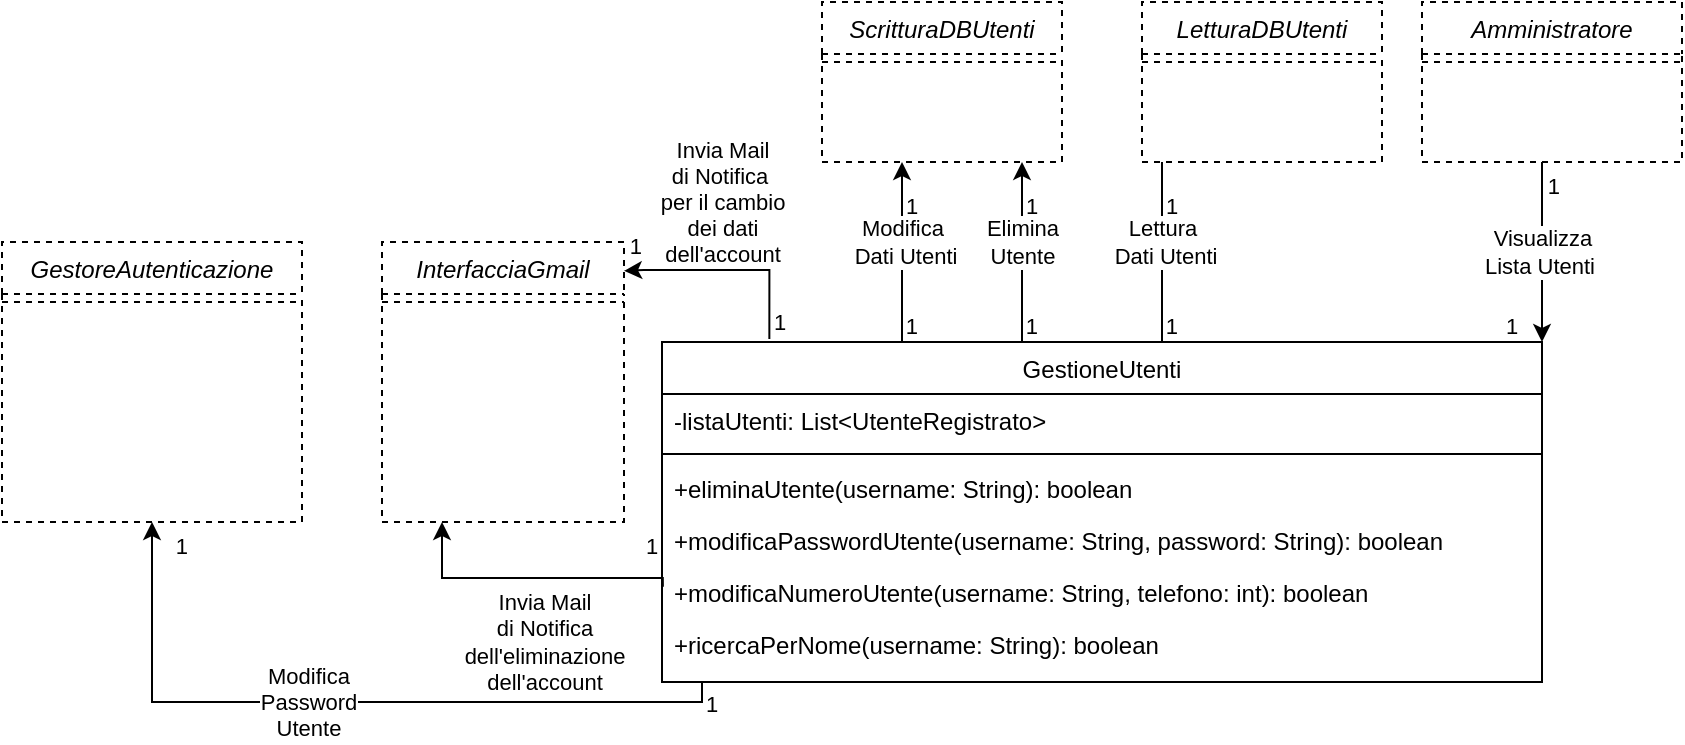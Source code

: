 <mxfile version="14.6.13" type="device"><diagram id="6KEKltcdRm4uNsxKwnnW" name="Pagina-1"><mxGraphModel dx="1551" dy="2805" grid="1" gridSize="10" guides="1" tooltips="1" connect="1" arrows="1" fold="1" page="1" pageScale="1" pageWidth="1169" pageHeight="827" math="0" shadow="0"><root><mxCell id="0"/><mxCell id="1" parent="0"/><mxCell id="XAG8EW1NxY2nVQ0oeTx2-1" value="GestioneUtenti" style="swimlane;fontStyle=0;align=center;verticalAlign=top;childLayout=stackLayout;horizontal=1;startSize=26;horizontalStack=0;resizeParent=1;resizeLast=0;collapsible=1;marginBottom=0;rounded=0;shadow=0;strokeWidth=1;" parent="1" vertex="1"><mxGeometry x="1200" y="-720" width="440" height="170" as="geometry"><mxRectangle x="1080" y="-1080" width="170" height="26" as="alternateBounds"/></mxGeometry></mxCell><mxCell id="XAG8EW1NxY2nVQ0oeTx2-2" value="-listaUtenti: List&lt;UtenteRegistrato&gt;" style="text;align=left;verticalAlign=top;spacingLeft=4;spacingRight=4;overflow=hidden;rotatable=0;points=[[0,0.5],[1,0.5]];portConstraint=eastwest;" parent="XAG8EW1NxY2nVQ0oeTx2-1" vertex="1"><mxGeometry y="26" width="440" height="26" as="geometry"/></mxCell><mxCell id="XAG8EW1NxY2nVQ0oeTx2-3" value="" style="line;html=1;strokeWidth=1;align=left;verticalAlign=middle;spacingTop=-1;spacingLeft=3;spacingRight=3;rotatable=0;labelPosition=right;points=[];portConstraint=eastwest;" parent="XAG8EW1NxY2nVQ0oeTx2-1" vertex="1"><mxGeometry y="52" width="440" height="8" as="geometry"/></mxCell><mxCell id="XAG8EW1NxY2nVQ0oeTx2-4" value="+eliminaUtente(username: String): boolean" style="text;align=left;verticalAlign=top;spacingLeft=4;spacingRight=4;overflow=hidden;rotatable=0;points=[[0,0.5],[1,0.5]];portConstraint=eastwest;" parent="XAG8EW1NxY2nVQ0oeTx2-1" vertex="1"><mxGeometry y="60" width="440" height="26" as="geometry"/></mxCell><mxCell id="XAG8EW1NxY2nVQ0oeTx2-5" value="+modificaPasswordUtente(username: String, password: String): boolean" style="text;align=left;verticalAlign=top;spacingLeft=4;spacingRight=4;overflow=hidden;rotatable=0;points=[[0,0.5],[1,0.5]];portConstraint=eastwest;" parent="XAG8EW1NxY2nVQ0oeTx2-1" vertex="1"><mxGeometry y="86" width="440" height="26" as="geometry"/></mxCell><mxCell id="XAG8EW1NxY2nVQ0oeTx2-6" value="+modificaNumeroUtente(username: String, telefono: int): boolean" style="text;align=left;verticalAlign=top;spacingLeft=4;spacingRight=4;overflow=hidden;rotatable=0;points=[[0,0.5],[1,0.5]];portConstraint=eastwest;" parent="XAG8EW1NxY2nVQ0oeTx2-1" vertex="1"><mxGeometry y="112" width="440" height="26" as="geometry"/></mxCell><mxCell id="9U9NWw03Tqe6q0pu66w_-1" value="+ricercaPerNome(username: String): boolean" style="text;align=left;verticalAlign=top;spacingLeft=4;spacingRight=4;overflow=hidden;rotatable=0;points=[[0,0.5],[1,0.5]];portConstraint=eastwest;" vertex="1" parent="XAG8EW1NxY2nVQ0oeTx2-1"><mxGeometry y="138" width="440" height="26" as="geometry"/></mxCell><mxCell id="XAG8EW1NxY2nVQ0oeTx2-7" value="ScritturaDBUtenti" style="swimlane;fontStyle=2;align=center;verticalAlign=top;childLayout=stackLayout;horizontal=1;startSize=26;horizontalStack=0;resizeParent=1;resizeLast=0;collapsible=1;marginBottom=0;rounded=0;shadow=0;strokeWidth=1;dashed=1;" parent="1" vertex="1"><mxGeometry x="1280" y="-890" width="120" height="80" as="geometry"><mxRectangle x="625" y="-1170" width="160" height="26" as="alternateBounds"/></mxGeometry></mxCell><mxCell id="XAG8EW1NxY2nVQ0oeTx2-8" value="" style="line;html=1;strokeWidth=1;align=left;verticalAlign=middle;spacingTop=-1;spacingLeft=3;spacingRight=3;rotatable=0;labelPosition=right;points=[];portConstraint=eastwest;dashed=1;" parent="XAG8EW1NxY2nVQ0oeTx2-7" vertex="1"><mxGeometry y="26" width="120" height="8" as="geometry"/></mxCell><mxCell id="XAG8EW1NxY2nVQ0oeTx2-12" value="GestoreAutenticazione" style="swimlane;fontStyle=2;align=center;verticalAlign=top;childLayout=stackLayout;horizontal=1;startSize=26;horizontalStack=0;resizeParent=1;resizeLast=0;collapsible=1;marginBottom=0;rounded=0;shadow=0;strokeWidth=1;dashed=1;" parent="1" vertex="1"><mxGeometry x="870" y="-770" width="150" height="140" as="geometry"><mxRectangle x="960" y="120" width="160" height="26" as="alternateBounds"/></mxGeometry></mxCell><mxCell id="XAG8EW1NxY2nVQ0oeTx2-16" value="" style="line;html=1;strokeWidth=1;align=left;verticalAlign=middle;spacingTop=-1;spacingLeft=3;spacingRight=3;rotatable=0;labelPosition=right;points=[];portConstraint=eastwest;dashed=1;" parent="XAG8EW1NxY2nVQ0oeTx2-12" vertex="1"><mxGeometry y="26" width="150" height="8" as="geometry"/></mxCell><mxCell id="XAG8EW1NxY2nVQ0oeTx2-23" value="Amministratore" style="swimlane;fontStyle=2;align=center;verticalAlign=top;childLayout=stackLayout;horizontal=1;startSize=26;horizontalStack=0;resizeParent=1;resizeLast=0;collapsible=1;marginBottom=0;rounded=0;shadow=0;strokeWidth=1;dashed=1;" parent="1" vertex="1"><mxGeometry x="1580" y="-890" width="130" height="80" as="geometry"><mxRectangle x="960" y="120" width="160" height="26" as="alternateBounds"/></mxGeometry></mxCell><mxCell id="XAG8EW1NxY2nVQ0oeTx2-27" value="" style="line;html=1;strokeWidth=1;align=left;verticalAlign=middle;spacingTop=-1;spacingLeft=3;spacingRight=3;rotatable=0;labelPosition=right;points=[];portConstraint=eastwest;dashed=1;" parent="XAG8EW1NxY2nVQ0oeTx2-23" vertex="1"><mxGeometry y="26" width="130" height="8" as="geometry"/></mxCell><mxCell id="XAG8EW1NxY2nVQ0oeTx2-30" value="LetturaDBUtenti" style="swimlane;fontStyle=2;align=center;verticalAlign=top;childLayout=stackLayout;horizontal=1;startSize=26;horizontalStack=0;resizeParent=1;resizeLast=0;collapsible=1;marginBottom=0;rounded=0;shadow=0;strokeWidth=1;dashed=1;" parent="1" vertex="1"><mxGeometry x="1440" y="-890" width="120" height="80" as="geometry"><mxRectangle x="260" y="-440" width="160" height="26" as="alternateBounds"/></mxGeometry></mxCell><mxCell id="XAG8EW1NxY2nVQ0oeTx2-31" value="" style="line;html=1;strokeWidth=1;align=left;verticalAlign=middle;spacingTop=-1;spacingLeft=3;spacingRight=3;rotatable=0;labelPosition=right;points=[];portConstraint=eastwest;dashed=1;" parent="XAG8EW1NxY2nVQ0oeTx2-30" vertex="1"><mxGeometry y="26" width="120" height="8" as="geometry"/></mxCell><mxCell id="XAG8EW1NxY2nVQ0oeTx2-34" value="" style="endArrow=none;html=1;endFill=0;startArrow=classic;startFill=1;rounded=0;edgeStyle=orthogonalEdgeStyle;" parent="1" edge="1"><mxGeometry relative="1" as="geometry"><mxPoint x="1320" y="-810" as="sourcePoint"/><mxPoint x="1320" y="-720" as="targetPoint"/><Array as="points"><mxPoint x="1320" y="-740"/><mxPoint x="1320" y="-740"/></Array></mxGeometry></mxCell><mxCell id="XAG8EW1NxY2nVQ0oeTx2-35" value="Modifica&lt;br&gt;&amp;nbsp;Dati Utenti" style="edgeLabel;resizable=0;html=1;align=center;verticalAlign=middle;" parent="XAG8EW1NxY2nVQ0oeTx2-34" connectable="0" vertex="1"><mxGeometry relative="1" as="geometry"><mxPoint y="-5" as="offset"/></mxGeometry></mxCell><mxCell id="XAG8EW1NxY2nVQ0oeTx2-36" value="1" style="edgeLabel;resizable=0;html=1;align=left;verticalAlign=bottom;" parent="XAG8EW1NxY2nVQ0oeTx2-34" connectable="0" vertex="1"><mxGeometry x="-1" relative="1" as="geometry"><mxPoint y="30" as="offset"/></mxGeometry></mxCell><mxCell id="XAG8EW1NxY2nVQ0oeTx2-37" value="1" style="edgeLabel;resizable=0;html=1;align=right;verticalAlign=bottom;" parent="XAG8EW1NxY2nVQ0oeTx2-34" connectable="0" vertex="1"><mxGeometry x="1" relative="1" as="geometry"><mxPoint x="8" as="offset"/></mxGeometry></mxCell><mxCell id="XAG8EW1NxY2nVQ0oeTx2-38" value="" style="endArrow=none;html=1;endFill=0;startArrow=classic;startFill=1;exitX=1;exitY=0;exitDx=0;exitDy=0;" parent="1" source="XAG8EW1NxY2nVQ0oeTx2-1" edge="1"><mxGeometry relative="1" as="geometry"><mxPoint x="1360" y="-570" as="sourcePoint"/><mxPoint x="1640" y="-810" as="targetPoint"/></mxGeometry></mxCell><mxCell id="XAG8EW1NxY2nVQ0oeTx2-39" value="Visualizza&lt;br&gt;Lista Utenti&amp;nbsp;" style="edgeLabel;resizable=0;html=1;align=center;verticalAlign=middle;" parent="XAG8EW1NxY2nVQ0oeTx2-38" connectable="0" vertex="1"><mxGeometry relative="1" as="geometry"><mxPoint as="offset"/></mxGeometry></mxCell><mxCell id="XAG8EW1NxY2nVQ0oeTx2-40" value="1" style="edgeLabel;resizable=0;html=1;align=left;verticalAlign=bottom;" parent="XAG8EW1NxY2nVQ0oeTx2-38" connectable="0" vertex="1"><mxGeometry x="-1" relative="1" as="geometry"><mxPoint x="-20" as="offset"/></mxGeometry></mxCell><mxCell id="XAG8EW1NxY2nVQ0oeTx2-41" value="1" style="edgeLabel;resizable=0;html=1;align=right;verticalAlign=bottom;" parent="XAG8EW1NxY2nVQ0oeTx2-38" connectable="0" vertex="1"><mxGeometry x="1" relative="1" as="geometry"><mxPoint x="9" y="20" as="offset"/></mxGeometry></mxCell><mxCell id="XAG8EW1NxY2nVQ0oeTx2-42" value="" style="endArrow=classic;html=1;edgeStyle=orthogonalEdgeStyle;rounded=0;entryX=0.5;entryY=1;entryDx=0;entryDy=0;exitX=0;exitY=1;exitDx=0;exitDy=0;" parent="1" source="XAG8EW1NxY2nVQ0oeTx2-1" target="XAG8EW1NxY2nVQ0oeTx2-12" edge="1"><mxGeometry relative="1" as="geometry"><mxPoint x="1200" y="-480" as="sourcePoint"/><mxPoint x="1090" y="-506" as="targetPoint"/><Array as="points"><mxPoint x="1220" y="-550"/><mxPoint x="1220" y="-540"/><mxPoint x="945" y="-540"/></Array></mxGeometry></mxCell><mxCell id="XAG8EW1NxY2nVQ0oeTx2-43" value="Modifica&lt;br&gt;Password&lt;br&gt;Utente" style="edgeLabel;resizable=0;html=1;align=center;verticalAlign=middle;" parent="XAG8EW1NxY2nVQ0oeTx2-42" connectable="0" vertex="1"><mxGeometry relative="1" as="geometry"><mxPoint x="-30" as="offset"/></mxGeometry></mxCell><mxCell id="XAG8EW1NxY2nVQ0oeTx2-44" value="1" style="edgeLabel;resizable=0;html=1;align=left;verticalAlign=bottom;" parent="XAG8EW1NxY2nVQ0oeTx2-42" connectable="0" vertex="1"><mxGeometry x="-1" relative="1" as="geometry"><mxPoint x="20" y="19" as="offset"/></mxGeometry></mxCell><mxCell id="XAG8EW1NxY2nVQ0oeTx2-45" value="1" style="edgeLabel;resizable=0;html=1;align=right;verticalAlign=bottom;" parent="XAG8EW1NxY2nVQ0oeTx2-42" connectable="0" vertex="1"><mxGeometry x="1" relative="1" as="geometry"><mxPoint x="18" y="20" as="offset"/></mxGeometry></mxCell><mxCell id="XAG8EW1NxY2nVQ0oeTx2-50" value="" style="endArrow=classic;html=1;exitX=0.122;exitY=-0.009;exitDx=0;exitDy=0;entryX=1;entryY=0.103;entryDx=0;entryDy=0;edgeStyle=orthogonalEdgeStyle;rounded=0;exitPerimeter=0;entryPerimeter=0;" parent="1" source="XAG8EW1NxY2nVQ0oeTx2-1" edge="1"><mxGeometry relative="1" as="geometry"><mxPoint x="1102.5" y="-890" as="sourcePoint"/><mxPoint x="1181" y="-755.58" as="targetPoint"/><Array as="points"><mxPoint x="1254" y="-756"/><mxPoint x="1191" y="-756"/></Array></mxGeometry></mxCell><mxCell id="XAG8EW1NxY2nVQ0oeTx2-51" value="Invia Mail&lt;br&gt;di Notifica&amp;nbsp;&lt;br&gt;per il cambio&lt;br&gt;dei dati&lt;br&gt;dell'account" style="edgeLabel;resizable=0;html=1;align=center;verticalAlign=middle;" parent="XAG8EW1NxY2nVQ0oeTx2-50" connectable="0" vertex="1"><mxGeometry relative="1" as="geometry"><mxPoint x="-5" y="-34" as="offset"/></mxGeometry></mxCell><mxCell id="XAG8EW1NxY2nVQ0oeTx2-52" value="1" style="edgeLabel;resizable=0;html=1;align=left;verticalAlign=bottom;" parent="XAG8EW1NxY2nVQ0oeTx2-50" connectable="0" vertex="1"><mxGeometry x="-1" relative="1" as="geometry"><mxPoint as="offset"/></mxGeometry></mxCell><mxCell id="XAG8EW1NxY2nVQ0oeTx2-53" value="1" style="edgeLabel;resizable=0;html=1;align=right;verticalAlign=bottom;" parent="XAG8EW1NxY2nVQ0oeTx2-50" connectable="0" vertex="1"><mxGeometry x="1" relative="1" as="geometry"><mxPoint x="9" y="-4" as="offset"/></mxGeometry></mxCell><mxCell id="XAG8EW1NxY2nVQ0oeTx2-54" value="" style="endArrow=classic;html=1;exitX=0.001;exitY=0.4;exitDx=0;exitDy=0;edgeStyle=orthogonalEdgeStyle;rounded=0;exitPerimeter=0;" parent="1" source="XAG8EW1NxY2nVQ0oeTx2-6" edge="1"><mxGeometry relative="1" as="geometry"><mxPoint x="1152.68" y="-567.35" as="sourcePoint"/><mxPoint x="1090" y="-630" as="targetPoint"/><Array as="points"><mxPoint x="1200" y="-602"/><mxPoint x="1090" y="-602"/></Array></mxGeometry></mxCell><mxCell id="XAG8EW1NxY2nVQ0oeTx2-55" value="Invia Mail&lt;br&gt;di Notifica&lt;br&gt;dell'eliminazione&lt;br&gt;dell'account" style="edgeLabel;resizable=0;html=1;align=center;verticalAlign=middle;" parent="XAG8EW1NxY2nVQ0oeTx2-54" connectable="0" vertex="1"><mxGeometry relative="1" as="geometry"><mxPoint x="7" y="32" as="offset"/></mxGeometry></mxCell><mxCell id="XAG8EW1NxY2nVQ0oeTx2-56" value="1" style="edgeLabel;resizable=0;html=1;align=left;verticalAlign=bottom;" parent="XAG8EW1NxY2nVQ0oeTx2-54" connectable="0" vertex="1"><mxGeometry x="-1" relative="1" as="geometry"><mxPoint x="-10" y="-12" as="offset"/></mxGeometry></mxCell><mxCell id="XAG8EW1NxY2nVQ0oeTx2-57" value="InterfacciaGmail" style="swimlane;fontStyle=2;align=center;verticalAlign=top;childLayout=stackLayout;horizontal=1;startSize=26;horizontalStack=0;resizeParent=1;resizeLast=0;collapsible=1;marginBottom=0;rounded=0;shadow=0;strokeWidth=1;dashed=1;" parent="1" vertex="1"><mxGeometry x="1060" y="-770" width="121" height="140" as="geometry"><mxRectangle x="960" y="120" width="160" height="26" as="alternateBounds"/></mxGeometry></mxCell><mxCell id="XAG8EW1NxY2nVQ0oeTx2-61" value="" style="line;html=1;strokeWidth=1;align=left;verticalAlign=middle;spacingTop=-1;spacingLeft=3;spacingRight=3;rotatable=0;labelPosition=right;points=[];portConstraint=eastwest;dashed=1;" parent="XAG8EW1NxY2nVQ0oeTx2-57" vertex="1"><mxGeometry y="26" width="121" height="8" as="geometry"/></mxCell><mxCell id="XAG8EW1NxY2nVQ0oeTx2-69" value="" style="endArrow=none;html=1;endFill=0;startArrow=none;startFill=0;rounded=0;edgeStyle=orthogonalEdgeStyle;" parent="1" edge="1"><mxGeometry relative="1" as="geometry"><mxPoint x="1450" y="-810" as="sourcePoint"/><mxPoint x="1450" y="-720" as="targetPoint"/><Array as="points"><mxPoint x="1450" y="-740"/><mxPoint x="1450" y="-740"/></Array></mxGeometry></mxCell><mxCell id="XAG8EW1NxY2nVQ0oeTx2-70" value="Lettura&lt;br&gt;&amp;nbsp;Dati Utenti" style="edgeLabel;resizable=0;html=1;align=center;verticalAlign=middle;" parent="XAG8EW1NxY2nVQ0oeTx2-69" connectable="0" vertex="1"><mxGeometry relative="1" as="geometry"><mxPoint y="-5" as="offset"/></mxGeometry></mxCell><mxCell id="XAG8EW1NxY2nVQ0oeTx2-71" value="1" style="edgeLabel;resizable=0;html=1;align=left;verticalAlign=bottom;" parent="XAG8EW1NxY2nVQ0oeTx2-69" connectable="0" vertex="1"><mxGeometry x="-1" relative="1" as="geometry"><mxPoint y="30" as="offset"/></mxGeometry></mxCell><mxCell id="XAG8EW1NxY2nVQ0oeTx2-72" value="1" style="edgeLabel;resizable=0;html=1;align=right;verticalAlign=bottom;" parent="XAG8EW1NxY2nVQ0oeTx2-69" connectable="0" vertex="1"><mxGeometry x="1" relative="1" as="geometry"><mxPoint x="8" as="offset"/></mxGeometry></mxCell><mxCell id="LIIxHW1PORH_jgtMsBjR-5" value="" style="endArrow=none;html=1;endFill=0;startArrow=classic;startFill=1;rounded=0;edgeStyle=orthogonalEdgeStyle;" parent="1" edge="1"><mxGeometry relative="1" as="geometry"><mxPoint x="1380" y="-810" as="sourcePoint"/><mxPoint x="1380" y="-720" as="targetPoint"/><Array as="points"><mxPoint x="1380" y="-740"/><mxPoint x="1380" y="-740"/></Array></mxGeometry></mxCell><mxCell id="LIIxHW1PORH_jgtMsBjR-6" value="Elimina&lt;br&gt;Utente" style="edgeLabel;resizable=0;html=1;align=center;verticalAlign=middle;" parent="LIIxHW1PORH_jgtMsBjR-5" connectable="0" vertex="1"><mxGeometry relative="1" as="geometry"><mxPoint y="-5" as="offset"/></mxGeometry></mxCell><mxCell id="LIIxHW1PORH_jgtMsBjR-7" value="1" style="edgeLabel;resizable=0;html=1;align=left;verticalAlign=bottom;" parent="LIIxHW1PORH_jgtMsBjR-5" connectable="0" vertex="1"><mxGeometry x="-1" relative="1" as="geometry"><mxPoint y="30" as="offset"/></mxGeometry></mxCell><mxCell id="LIIxHW1PORH_jgtMsBjR-8" value="1" style="edgeLabel;resizable=0;html=1;align=right;verticalAlign=bottom;" parent="LIIxHW1PORH_jgtMsBjR-5" connectable="0" vertex="1"><mxGeometry x="1" relative="1" as="geometry"><mxPoint x="8" as="offset"/></mxGeometry></mxCell></root></mxGraphModel></diagram></mxfile>